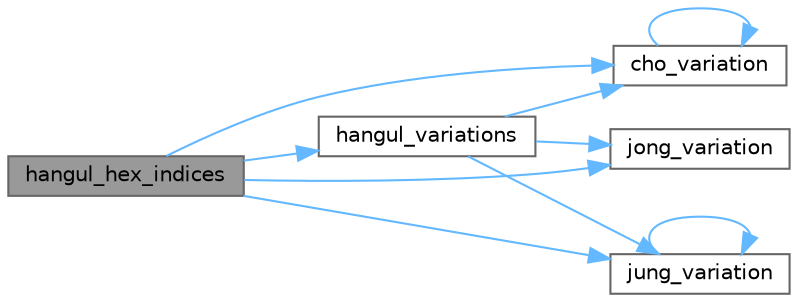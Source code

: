 digraph "hangul_hex_indices"
{
 // LATEX_PDF_SIZE
  bgcolor="transparent";
  edge [fontname=Helvetica,fontsize=10,labelfontname=Helvetica,labelfontsize=10];
  node [fontname=Helvetica,fontsize=10,shape=box,height=0.2,width=0.4];
  rankdir="LR";
  Node1 [label="hangul_hex_indices",height=0.2,width=0.4,color="gray40", fillcolor="grey60", style="filled", fontcolor="black",tooltip="Determine index values to the bitmaps for a syllable's components."];
  Node1 -> Node2 [color="steelblue1",style="solid"];
  Node2 [label="cho_variation",height=0.2,width=0.4,color="grey40", fillcolor="white", style="filled",URL="$unihangul-support_8c.html#ab795ff183c3e429e0eb9257a7737c57f",tooltip="Return the Johab 6/3/1 choseong variation for a syllable."];
  Node2 -> Node2 [color="steelblue1",style="solid"];
  Node1 -> Node3 [color="steelblue1",style="solid"];
  Node3 [label="hangul_variations",height=0.2,width=0.4,color="grey40", fillcolor="white", style="filled",URL="$unihangul-support_8c.html#a7b8f3653d0dd30a1145be38529370def",tooltip="Determine the variations of each letter in a Hangul syllable."];
  Node3 -> Node2 [color="steelblue1",style="solid"];
  Node3 -> Node4 [color="steelblue1",style="solid"];
  Node4 [label="jong_variation",height=0.2,width=0.4,color="grey40", fillcolor="white", style="filled",URL="$unihangul-support_8c.html#aaf73601bfe34292aa58b0d827feb01d8",tooltip="Return the Johab 6/3/1 jongseong variation."];
  Node3 -> Node5 [color="steelblue1",style="solid"];
  Node5 [label="jung_variation",height=0.2,width=0.4,color="grey40", fillcolor="white", style="filled",URL="$unihangul-support_8c.html#abaed5273181b15b047e92b3b79f68a4d",tooltip="Return the Johab 6/3/1 jungseong variation."];
  Node5 -> Node5 [color="steelblue1",style="solid"];
  Node1 -> Node4 [color="steelblue1",style="solid"];
  Node1 -> Node5 [color="steelblue1",style="solid"];
}
